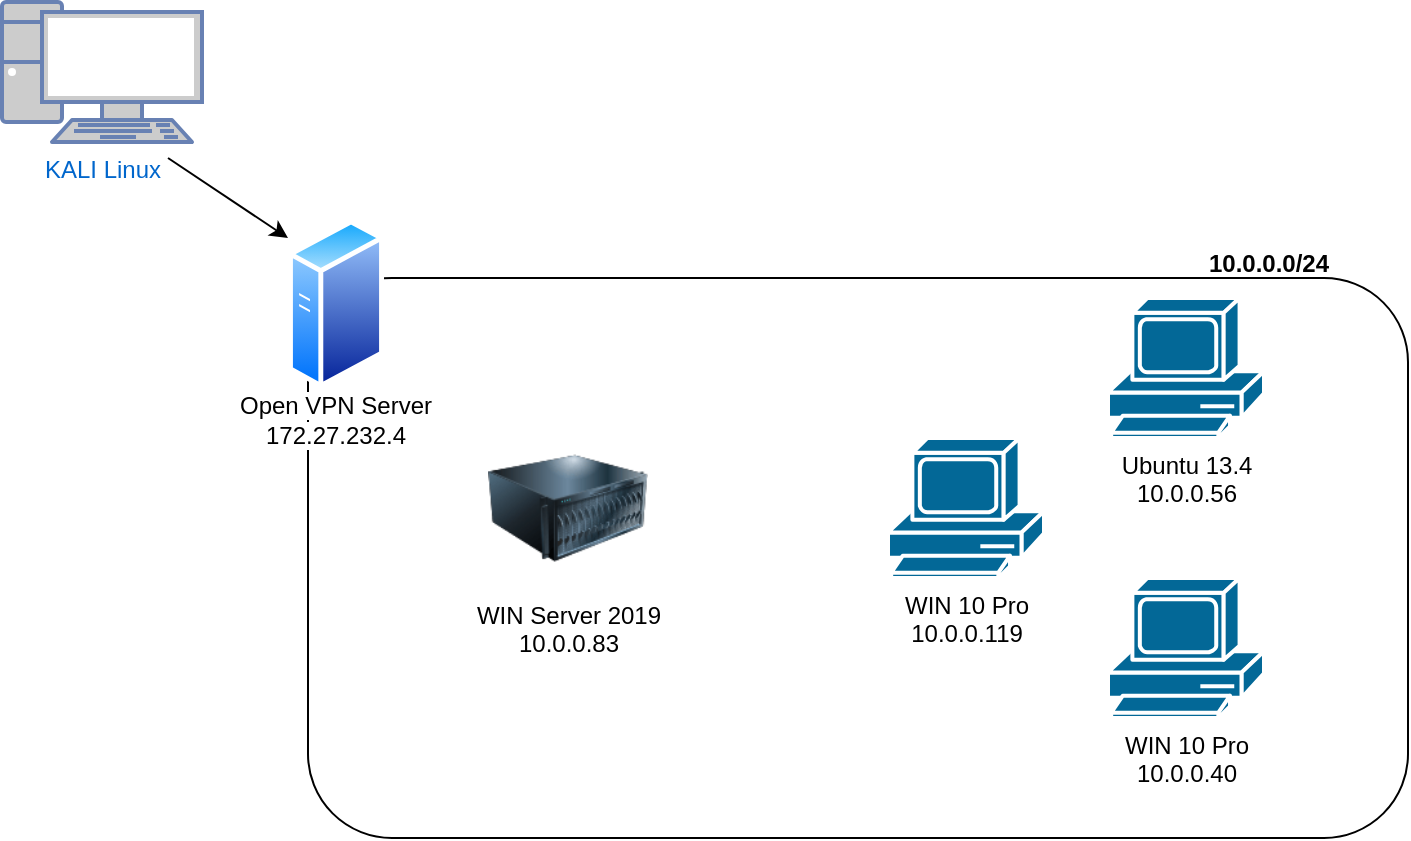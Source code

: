 <mxfile version="24.3.0" type="device">
  <diagram name="Página-1" id="UdD7n-j1Iyz5rAO-LZ76">
    <mxGraphModel dx="1249" dy="547" grid="0" gridSize="10" guides="1" tooltips="1" connect="1" arrows="1" fold="1" page="1" pageScale="1" pageWidth="827" pageHeight="1169" math="0" shadow="0">
      <root>
        <mxCell id="0" />
        <mxCell id="1" parent="0" />
        <mxCell id="cTC2yGjYUlroa5dwME0Z-1" value="" style="rounded=1;whiteSpace=wrap;html=1;" parent="1" vertex="1">
          <mxGeometry x="190" y="160" width="550" height="280" as="geometry" />
        </mxCell>
        <mxCell id="cTC2yGjYUlroa5dwME0Z-6" value="KALI Linux&lt;div&gt;&lt;br/&gt;&lt;/div&gt;" style="fontColor=#0066CC;verticalAlign=top;verticalLabelPosition=bottom;labelPosition=center;align=center;html=1;outlineConnect=0;fillColor=#CCCCCC;strokeColor=#6881B3;gradientColor=none;gradientDirection=north;strokeWidth=2;shape=mxgraph.networks.pc;" parent="1" vertex="1">
          <mxGeometry x="37" y="22" width="100" height="70" as="geometry" />
        </mxCell>
        <mxCell id="cTC2yGjYUlroa5dwME0Z-12" value="&lt;b&gt;10.0.0.0/24&lt;/b&gt;" style="text;html=1;align=center;verticalAlign=middle;resizable=0;points=[];autosize=1;strokeColor=none;fillColor=none;" parent="1" vertex="1">
          <mxGeometry x="630" y="137.85" width="80" height="30" as="geometry" />
        </mxCell>
        <mxCell id="Ws5Fzl8oVfcJUwxU3Ofa-1" value="&lt;span style=&quot;text-wrap: nowrap; background-color: rgb(255, 255, 255);&quot;&gt;Open VPN Server&lt;/span&gt;&lt;br style=&quot;text-wrap: nowrap;&quot;&gt;&lt;span style=&quot;text-wrap: nowrap; background-color: rgb(255, 255, 255);&quot;&gt;172.27.232.4&lt;/span&gt;" style="text;html=1;align=center;verticalAlign=middle;whiteSpace=wrap;rounded=0;" vertex="1" parent="1">
          <mxGeometry x="174" y="215.71" width="60" height="30" as="geometry" />
        </mxCell>
        <mxCell id="cTC2yGjYUlroa5dwME0Z-2" value="WIN 10 Pro&lt;br&gt;10.0.0.40" style="shape=mxgraph.cisco.computers_and_peripherals.pc;html=1;pointerEvents=1;dashed=0;fillColor=#036897;strokeColor=#ffffff;strokeWidth=2;verticalLabelPosition=bottom;verticalAlign=top;align=center;outlineConnect=0;" parent="1" vertex="1">
          <mxGeometry x="590" y="310" width="78" height="70" as="geometry" />
        </mxCell>
        <mxCell id="cTC2yGjYUlroa5dwME0Z-3" value="Ubuntu 13.4&lt;br&gt;10.0.0.56" style="shape=mxgraph.cisco.computers_and_peripherals.pc;html=1;pointerEvents=1;dashed=0;fillColor=#036897;strokeColor=#ffffff;strokeWidth=2;verticalLabelPosition=bottom;verticalAlign=top;align=center;outlineConnect=0;" parent="1" vertex="1">
          <mxGeometry x="590" y="170" width="78" height="70" as="geometry" />
        </mxCell>
        <mxCell id="cTC2yGjYUlroa5dwME0Z-4" value="WIN 10 Pro&lt;br&gt;10.0.0.119&lt;div&gt;&lt;br/&gt;&lt;/div&gt;" style="shape=mxgraph.cisco.computers_and_peripherals.pc;html=1;pointerEvents=1;dashed=0;fillColor=#036897;strokeColor=#ffffff;strokeWidth=2;verticalLabelPosition=bottom;verticalAlign=top;align=center;outlineConnect=0;" parent="1" vertex="1">
          <mxGeometry x="480" y="240" width="78" height="70" as="geometry" />
        </mxCell>
        <mxCell id="cTC2yGjYUlroa5dwME0Z-9" value="WIN Server 2019&lt;br&gt;10.0.0.83&lt;div&gt;&lt;br&gt;&lt;/div&gt;" style="image;html=1;image=img/lib/clip_art/computers/Server_128x128.png" parent="1" vertex="1">
          <mxGeometry x="280" y="235" width="80" height="80" as="geometry" />
        </mxCell>
        <mxCell id="cTC2yGjYUlroa5dwME0Z-10" value="&lt;div&gt;&lt;br&gt;&lt;/div&gt;" style="image;aspect=fixed;perimeter=ellipsePerimeter;html=1;align=center;shadow=0;dashed=0;spacingTop=3;image=img/lib/active_directory/generic_server.svg;" parent="1" vertex="1">
          <mxGeometry x="180" y="130.0" width="48" height="85.71" as="geometry" />
        </mxCell>
        <mxCell id="Ws5Fzl8oVfcJUwxU3Ofa-2" value="" style="endArrow=classic;html=1;rounded=0;entryX=0;entryY=0.117;entryDx=0;entryDy=0;entryPerimeter=0;" edge="1" parent="1" target="cTC2yGjYUlroa5dwME0Z-10">
          <mxGeometry width="50" height="50" relative="1" as="geometry">
            <mxPoint x="120" y="100" as="sourcePoint" />
            <mxPoint x="170" y="50" as="targetPoint" />
          </mxGeometry>
        </mxCell>
      </root>
    </mxGraphModel>
  </diagram>
</mxfile>
